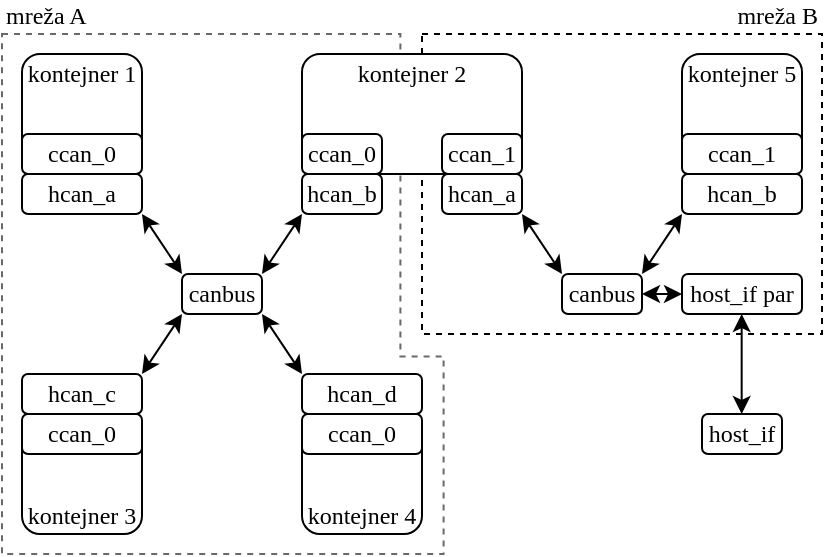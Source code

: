 <mxfile version="24.6.2" type="device">
  <diagram name="Page-1" id="DoH46eCd_kjq40j-5hKb">
    <mxGraphModel dx="975" dy="456" grid="1" gridSize="10" guides="1" tooltips="1" connect="1" arrows="1" fold="1" page="1" pageScale="1" pageWidth="850" pageHeight="1100" math="0" shadow="0">
      <root>
        <mxCell id="0" />
        <mxCell id="1" parent="0" />
        <mxCell id="4ivVUATZlefRSBqExPQr-51" value="mreža A" style="verticalLabelPosition=top;verticalAlign=bottom;html=1;shape=mxgraph.basic.polygon;polyCoords=[[0,0],[0.83,0],[0.83,0.62],[0.92,0.62],[0.92,1],[0,1],[0,1],[0,0]];polyline=0;labelBackgroundColor=none;fillColor=none;dashed=1;strokeColor=#696969;labelPosition=center;align=left;fontFamily=Times New Roman;" vertex="1" parent="1">
          <mxGeometry x="250" y="70" width="240" height="260" as="geometry" />
        </mxCell>
        <mxCell id="4ivVUATZlefRSBqExPQr-52" value="mreža B" style="rounded=0;whiteSpace=wrap;html=1;fillColor=none;dashed=1;align=right;labelPosition=center;verticalLabelPosition=top;verticalAlign=bottom;fontFamily=Times New Roman;" vertex="1" parent="1">
          <mxGeometry x="460" y="70" width="200" height="150" as="geometry" />
        </mxCell>
        <mxCell id="4ivVUATZlefRSBqExPQr-55" value="kontejner 5" style="rounded=1;whiteSpace=wrap;html=1;pointerEvents=0;strokeColor=default;align=center;verticalAlign=top;fontFamily=Times New Roman;fontSize=12;fontColor=default;fillColor=default;container=0;spacingTop=-4;" vertex="1" parent="1">
          <mxGeometry x="590" y="80" width="60" height="60" as="geometry" />
        </mxCell>
        <mxCell id="4ivVUATZlefRSBqExPQr-56" value="ccan_1" style="rounded=1;whiteSpace=wrap;html=1;pointerEvents=0;strokeColor=default;align=center;verticalAlign=middle;fontFamily=Times New Roman;fontSize=12;fontColor=default;fillColor=default;container=0;" vertex="1" parent="1">
          <mxGeometry x="590" y="120" width="60" height="20" as="geometry" />
        </mxCell>
        <mxCell id="4ivVUATZlefRSBqExPQr-57" value="hcan_b" style="rounded=1;whiteSpace=wrap;html=1;pointerEvents=0;strokeColor=default;align=center;verticalAlign=middle;fontFamily=Times New Roman;fontSize=12;fontColor=default;fillColor=default;container=0;rotation=0;" vertex="1" parent="1">
          <mxGeometry x="590" y="140" width="60" height="20" as="geometry" />
        </mxCell>
        <mxCell id="4ivVUATZlefRSBqExPQr-59" value="kontejner 2" style="rounded=1;whiteSpace=wrap;html=1;pointerEvents=0;strokeColor=default;align=center;verticalAlign=top;fontFamily=Times New Roman;fontSize=12;fontColor=default;fillColor=default;container=0;spacingTop=-4;" vertex="1" parent="1">
          <mxGeometry x="400" y="80" width="110" height="60" as="geometry" />
        </mxCell>
        <mxCell id="4ivVUATZlefRSBqExPQr-60" value="ccan_0" style="rounded=1;whiteSpace=wrap;html=1;pointerEvents=0;strokeColor=default;align=center;verticalAlign=middle;fontFamily=Times New Roman;fontSize=12;fontColor=default;fillColor=default;container=0;" vertex="1" parent="1">
          <mxGeometry x="400" y="120" width="40" height="20" as="geometry" />
        </mxCell>
        <mxCell id="4ivVUATZlefRSBqExPQr-61" value="ccan_1" style="rounded=1;whiteSpace=wrap;html=1;pointerEvents=0;strokeColor=default;align=center;verticalAlign=middle;fontFamily=Times New Roman;fontSize=12;fontColor=default;fillColor=default;container=0;" vertex="1" parent="1">
          <mxGeometry x="470" y="120" width="40" height="20" as="geometry" />
        </mxCell>
        <mxCell id="4ivVUATZlefRSBqExPQr-62" value="hcan_b" style="rounded=1;whiteSpace=wrap;html=1;pointerEvents=0;strokeColor=default;align=center;verticalAlign=middle;fontFamily=Times New Roman;fontSize=12;fontColor=default;fillColor=default;container=0;" vertex="1" parent="1">
          <mxGeometry x="400" y="140" width="40" height="20" as="geometry" />
        </mxCell>
        <mxCell id="4ivVUATZlefRSBqExPQr-63" value="hcan_a" style="rounded=1;whiteSpace=wrap;html=1;pointerEvents=0;strokeColor=default;align=center;verticalAlign=middle;fontFamily=Times New Roman;fontSize=12;fontColor=default;fillColor=default;container=0;" vertex="1" parent="1">
          <mxGeometry x="470" y="140" width="40" height="20" as="geometry" />
        </mxCell>
        <mxCell id="4ivVUATZlefRSBqExPQr-66" value="kontejner 1" style="rounded=1;whiteSpace=wrap;html=1;pointerEvents=0;strokeColor=default;align=center;verticalAlign=top;fontFamily=Times New Roman;fontSize=12;fontColor=default;fillColor=default;container=0;labelPosition=center;verticalLabelPosition=middle;spacingTop=-4;" vertex="1" parent="1">
          <mxGeometry x="260" y="80" width="60" height="60" as="geometry" />
        </mxCell>
        <mxCell id="4ivVUATZlefRSBqExPQr-67" value="ccan_0" style="rounded=1;whiteSpace=wrap;html=1;pointerEvents=0;strokeColor=default;align=center;verticalAlign=middle;fontFamily=Times New Roman;fontSize=12;fontColor=default;fillColor=default;container=0;" vertex="1" parent="1">
          <mxGeometry x="260" y="120" width="60" height="20" as="geometry" />
        </mxCell>
        <mxCell id="4ivVUATZlefRSBqExPQr-68" value="hcan_a" style="rounded=1;whiteSpace=wrap;html=1;pointerEvents=0;strokeColor=default;align=center;verticalAlign=middle;fontFamily=Times New Roman;fontSize=12;fontColor=default;fillColor=default;container=0;" vertex="1" parent="1">
          <mxGeometry x="260" y="140" width="60" height="20" as="geometry" />
        </mxCell>
        <mxCell id="4ivVUATZlefRSBqExPQr-69" value="kontejner 3" style="rounded=1;whiteSpace=wrap;html=1;pointerEvents=0;strokeColor=default;align=center;verticalAlign=bottom;fontFamily=Times New Roman;fontSize=12;fontColor=default;fillColor=default;container=0;" vertex="1" parent="1">
          <mxGeometry x="260" y="260" width="60" height="60" as="geometry" />
        </mxCell>
        <mxCell id="4ivVUATZlefRSBqExPQr-70" value="ccan_0" style="rounded=1;whiteSpace=wrap;html=1;pointerEvents=0;strokeColor=default;align=center;verticalAlign=middle;fontFamily=Times New Roman;fontSize=12;fontColor=default;fillColor=default;container=0;" vertex="1" parent="1">
          <mxGeometry x="260" y="260" width="60" height="20" as="geometry" />
        </mxCell>
        <mxCell id="4ivVUATZlefRSBqExPQr-71" value="hcan_c" style="rounded=1;whiteSpace=wrap;html=1;pointerEvents=0;strokeColor=default;align=center;verticalAlign=middle;fontFamily=Times New Roman;fontSize=12;fontColor=default;fillColor=default;container=0;" vertex="1" parent="1">
          <mxGeometry x="260" y="240" width="60" height="20" as="geometry" />
        </mxCell>
        <mxCell id="4ivVUATZlefRSBqExPQr-72" value="kontejner 4" style="rounded=1;whiteSpace=wrap;html=1;pointerEvents=0;strokeColor=default;align=center;verticalAlign=bottom;fontFamily=Times New Roman;fontSize=12;fontColor=default;fillColor=default;container=0;spacingBottom=0;" vertex="1" parent="1">
          <mxGeometry x="400" y="260" width="60" height="60" as="geometry" />
        </mxCell>
        <mxCell id="4ivVUATZlefRSBqExPQr-73" value="ccan_0" style="rounded=1;whiteSpace=wrap;html=1;pointerEvents=0;strokeColor=default;align=center;verticalAlign=middle;fontFamily=Times New Roman;fontSize=12;fontColor=default;fillColor=default;container=0;" vertex="1" parent="1">
          <mxGeometry x="400" y="260" width="60" height="20" as="geometry" />
        </mxCell>
        <mxCell id="4ivVUATZlefRSBqExPQr-74" value="hcan_d" style="rounded=1;whiteSpace=wrap;html=1;pointerEvents=0;strokeColor=default;align=center;verticalAlign=middle;fontFamily=Times New Roman;fontSize=12;fontColor=default;fillColor=default;container=0;" vertex="1" parent="1">
          <mxGeometry x="400" y="240" width="60" height="20" as="geometry" />
        </mxCell>
        <mxCell id="4ivVUATZlefRSBqExPQr-81" value="canbus" style="rounded=1;whiteSpace=wrap;html=1;fontFamily=Times New Roman;" vertex="1" parent="1">
          <mxGeometry x="340" y="190" width="40" height="20" as="geometry" />
        </mxCell>
        <mxCell id="4ivVUATZlefRSBqExPQr-82" value="" style="endArrow=classic;startArrow=classic;html=1;rounded=0;exitX=1;exitY=0;exitDx=0;exitDy=0;entryX=0;entryY=1;entryDx=0;entryDy=0;fontFamily=Times New Roman;" edge="1" parent="1" source="4ivVUATZlefRSBqExPQr-81" target="4ivVUATZlefRSBqExPQr-62">
          <mxGeometry width="50" height="50" relative="1" as="geometry">
            <mxPoint x="510" y="190" as="sourcePoint" />
            <mxPoint x="560" y="140" as="targetPoint" />
          </mxGeometry>
        </mxCell>
        <mxCell id="4ivVUATZlefRSBqExPQr-83" value="" style="endArrow=classic;startArrow=classic;html=1;rounded=0;exitX=1;exitY=0;exitDx=0;exitDy=0;entryX=0;entryY=1;entryDx=0;entryDy=0;fontFamily=Times New Roman;" edge="1" parent="1">
          <mxGeometry width="50" height="50" relative="1" as="geometry">
            <mxPoint x="320" y="240" as="sourcePoint" />
            <mxPoint x="340" y="210" as="targetPoint" />
          </mxGeometry>
        </mxCell>
        <mxCell id="4ivVUATZlefRSBqExPQr-84" value="" style="endArrow=classic;startArrow=classic;html=1;rounded=0;exitX=0;exitY=0;exitDx=0;exitDy=0;entryX=1;entryY=1;entryDx=0;entryDy=0;fontFamily=Times New Roman;" edge="1" parent="1" source="4ivVUATZlefRSBqExPQr-81" target="4ivVUATZlefRSBqExPQr-68">
          <mxGeometry width="50" height="50" relative="1" as="geometry">
            <mxPoint x="330" y="250" as="sourcePoint" />
            <mxPoint x="350" y="220" as="targetPoint" />
          </mxGeometry>
        </mxCell>
        <mxCell id="4ivVUATZlefRSBqExPQr-85" value="" style="endArrow=classic;startArrow=classic;html=1;rounded=0;exitX=0;exitY=0;exitDx=0;exitDy=0;entryX=1;entryY=1;entryDx=0;entryDy=0;fontFamily=Times New Roman;" edge="1" parent="1">
          <mxGeometry width="50" height="50" relative="1" as="geometry">
            <mxPoint x="400" y="240" as="sourcePoint" />
            <mxPoint x="380" y="210" as="targetPoint" />
          </mxGeometry>
        </mxCell>
        <mxCell id="4ivVUATZlefRSBqExPQr-86" value="canbus" style="rounded=1;whiteSpace=wrap;html=1;fontFamily=Times New Roman;" vertex="1" parent="1">
          <mxGeometry x="530" y="190" width="40" height="20" as="geometry" />
        </mxCell>
        <mxCell id="4ivVUATZlefRSBqExPQr-87" value="" style="endArrow=classic;startArrow=classic;html=1;rounded=0;exitX=1;exitY=0;exitDx=0;exitDy=0;entryX=0;entryY=1;entryDx=0;entryDy=0;fontFamily=Times New Roman;" edge="1" parent="1" source="4ivVUATZlefRSBqExPQr-86">
          <mxGeometry width="50" height="50" relative="1" as="geometry">
            <mxPoint x="570" y="190" as="sourcePoint" />
            <mxPoint x="590" y="160" as="targetPoint" />
          </mxGeometry>
        </mxCell>
        <mxCell id="4ivVUATZlefRSBqExPQr-90" value="" style="endArrow=classic;startArrow=classic;html=1;rounded=0;exitX=0;exitY=0;exitDx=0;exitDy=0;entryX=1;entryY=1;entryDx=0;entryDy=0;fontFamily=Times New Roman;" edge="1" parent="1" source="4ivVUATZlefRSBqExPQr-86">
          <mxGeometry width="50" height="50" relative="1" as="geometry">
            <mxPoint x="530" y="190" as="sourcePoint" />
            <mxPoint x="510" y="160" as="targetPoint" />
          </mxGeometry>
        </mxCell>
        <mxCell id="4ivVUATZlefRSBqExPQr-91" value="host_if" style="rounded=1;whiteSpace=wrap;html=1;fontFamily=Times New Roman;" vertex="1" parent="1">
          <mxGeometry x="600" y="260" width="40" height="20" as="geometry" />
        </mxCell>
        <mxCell id="4ivVUATZlefRSBqExPQr-92" value="" style="endArrow=classic;startArrow=classic;html=1;rounded=0;exitX=0.5;exitY=0;exitDx=0;exitDy=0;entryX=0.5;entryY=1;entryDx=0;entryDy=0;fontFamily=Times New Roman;" edge="1" parent="1">
          <mxGeometry width="50" height="50" relative="1" as="geometry">
            <mxPoint x="619.83" y="260" as="sourcePoint" />
            <mxPoint x="619.83" y="210" as="targetPoint" />
            <Array as="points">
              <mxPoint x="619.83" y="240" />
            </Array>
          </mxGeometry>
        </mxCell>
        <mxCell id="4ivVUATZlefRSBqExPQr-93" value="&lt;div&gt;host_if par&lt;br&gt;&lt;/div&gt;" style="rounded=1;whiteSpace=wrap;html=1;fontFamily=Times New Roman;" vertex="1" parent="1">
          <mxGeometry x="590" y="190" width="60" height="20" as="geometry" />
        </mxCell>
        <mxCell id="4ivVUATZlefRSBqExPQr-94" value="" style="endArrow=classic;startArrow=classic;html=1;rounded=0;exitX=1;exitY=0.5;exitDx=0;exitDy=0;entryX=0;entryY=0.5;entryDx=0;entryDy=0;fontFamily=Times New Roman;" edge="1" parent="1" source="4ivVUATZlefRSBqExPQr-86" target="4ivVUATZlefRSBqExPQr-93">
          <mxGeometry width="50" height="50" relative="1" as="geometry">
            <mxPoint x="580" y="200" as="sourcePoint" />
            <mxPoint x="600" y="170" as="targetPoint" />
          </mxGeometry>
        </mxCell>
      </root>
    </mxGraphModel>
  </diagram>
</mxfile>
